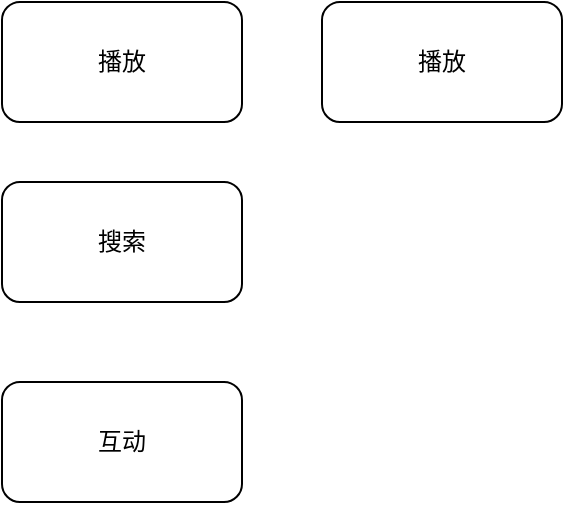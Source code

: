 <mxfile version="21.6.6" type="github">
  <diagram name="第 1 页" id="qfbfjfFmnf1jzLCx6iFx">
    <mxGraphModel dx="1306" dy="730" grid="1" gridSize="10" guides="1" tooltips="1" connect="1" arrows="1" fold="1" page="1" pageScale="1" pageWidth="827" pageHeight="1169" math="0" shadow="0">
      <root>
        <mxCell id="0" />
        <mxCell id="1" parent="0" />
        <mxCell id="IOPuIB_WRLYRgdI73b6G-1" value="播放" style="rounded=1;whiteSpace=wrap;html=1;" vertex="1" parent="1">
          <mxGeometry x="40" y="100" width="120" height="60" as="geometry" />
        </mxCell>
        <mxCell id="IOPuIB_WRLYRgdI73b6G-2" value="搜索" style="rounded=1;whiteSpace=wrap;html=1;" vertex="1" parent="1">
          <mxGeometry x="40" y="190" width="120" height="60" as="geometry" />
        </mxCell>
        <mxCell id="IOPuIB_WRLYRgdI73b6G-3" value="互动" style="rounded=1;whiteSpace=wrap;html=1;" vertex="1" parent="1">
          <mxGeometry x="40" y="290" width="120" height="60" as="geometry" />
        </mxCell>
        <mxCell id="IOPuIB_WRLYRgdI73b6G-4" value="播放" style="rounded=1;whiteSpace=wrap;html=1;" vertex="1" parent="1">
          <mxGeometry x="200" y="100" width="120" height="60" as="geometry" />
        </mxCell>
      </root>
    </mxGraphModel>
  </diagram>
</mxfile>
